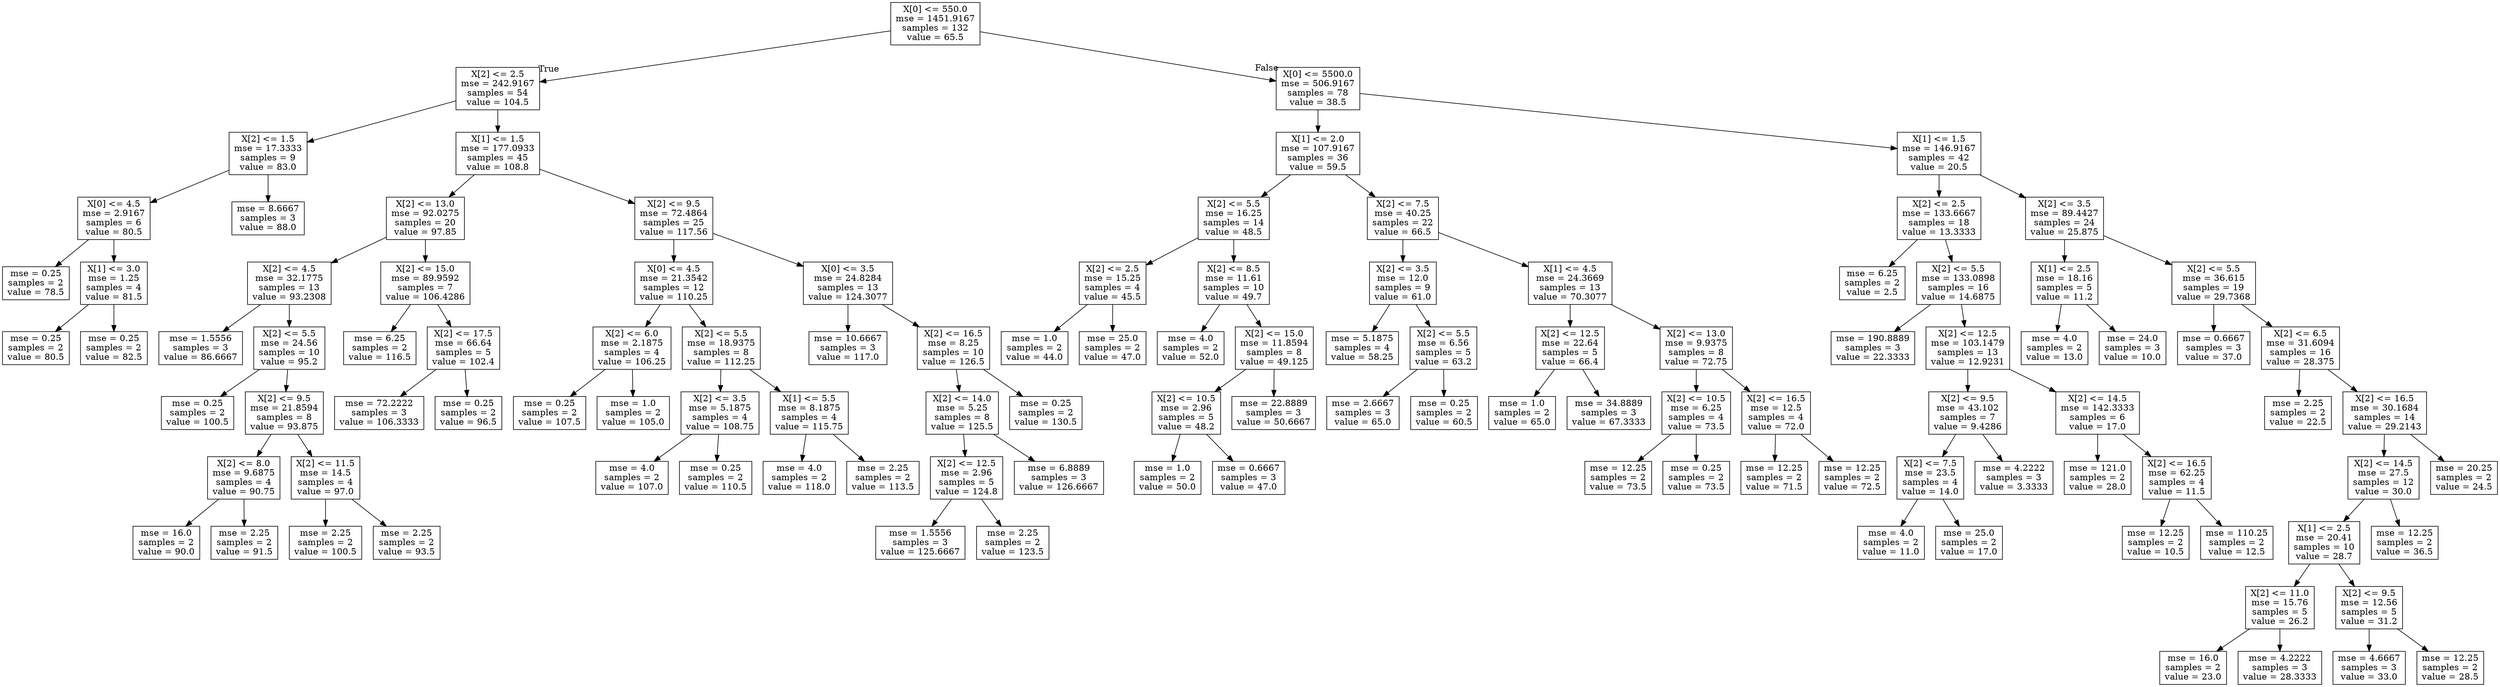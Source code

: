 digraph Tree {
node [shape=box] ;
0 [label="X[0] <= 550.0\nmse = 1451.9167\nsamples = 132\nvalue = 65.5"] ;
1 [label="X[2] <= 2.5\nmse = 242.9167\nsamples = 54\nvalue = 104.5"] ;
0 -> 1 [labeldistance=2.5, labelangle=45, headlabel="True"] ;
2 [label="X[2] <= 1.5\nmse = 17.3333\nsamples = 9\nvalue = 83.0"] ;
1 -> 2 ;
3 [label="X[0] <= 4.5\nmse = 2.9167\nsamples = 6\nvalue = 80.5"] ;
2 -> 3 ;
4 [label="mse = 0.25\nsamples = 2\nvalue = 78.5"] ;
3 -> 4 ;
5 [label="X[1] <= 3.0\nmse = 1.25\nsamples = 4\nvalue = 81.5"] ;
3 -> 5 ;
6 [label="mse = 0.25\nsamples = 2\nvalue = 80.5"] ;
5 -> 6 ;
7 [label="mse = 0.25\nsamples = 2\nvalue = 82.5"] ;
5 -> 7 ;
8 [label="mse = 8.6667\nsamples = 3\nvalue = 88.0"] ;
2 -> 8 ;
9 [label="X[1] <= 1.5\nmse = 177.0933\nsamples = 45\nvalue = 108.8"] ;
1 -> 9 ;
10 [label="X[2] <= 13.0\nmse = 92.0275\nsamples = 20\nvalue = 97.85"] ;
9 -> 10 ;
11 [label="X[2] <= 4.5\nmse = 32.1775\nsamples = 13\nvalue = 93.2308"] ;
10 -> 11 ;
12 [label="mse = 1.5556\nsamples = 3\nvalue = 86.6667"] ;
11 -> 12 ;
13 [label="X[2] <= 5.5\nmse = 24.56\nsamples = 10\nvalue = 95.2"] ;
11 -> 13 ;
14 [label="mse = 0.25\nsamples = 2\nvalue = 100.5"] ;
13 -> 14 ;
15 [label="X[2] <= 9.5\nmse = 21.8594\nsamples = 8\nvalue = 93.875"] ;
13 -> 15 ;
16 [label="X[2] <= 8.0\nmse = 9.6875\nsamples = 4\nvalue = 90.75"] ;
15 -> 16 ;
17 [label="mse = 16.0\nsamples = 2\nvalue = 90.0"] ;
16 -> 17 ;
18 [label="mse = 2.25\nsamples = 2\nvalue = 91.5"] ;
16 -> 18 ;
19 [label="X[2] <= 11.5\nmse = 14.5\nsamples = 4\nvalue = 97.0"] ;
15 -> 19 ;
20 [label="mse = 2.25\nsamples = 2\nvalue = 100.5"] ;
19 -> 20 ;
21 [label="mse = 2.25\nsamples = 2\nvalue = 93.5"] ;
19 -> 21 ;
22 [label="X[2] <= 15.0\nmse = 89.9592\nsamples = 7\nvalue = 106.4286"] ;
10 -> 22 ;
23 [label="mse = 6.25\nsamples = 2\nvalue = 116.5"] ;
22 -> 23 ;
24 [label="X[2] <= 17.5\nmse = 66.64\nsamples = 5\nvalue = 102.4"] ;
22 -> 24 ;
25 [label="mse = 72.2222\nsamples = 3\nvalue = 106.3333"] ;
24 -> 25 ;
26 [label="mse = 0.25\nsamples = 2\nvalue = 96.5"] ;
24 -> 26 ;
27 [label="X[2] <= 9.5\nmse = 72.4864\nsamples = 25\nvalue = 117.56"] ;
9 -> 27 ;
28 [label="X[0] <= 4.5\nmse = 21.3542\nsamples = 12\nvalue = 110.25"] ;
27 -> 28 ;
29 [label="X[2] <= 6.0\nmse = 2.1875\nsamples = 4\nvalue = 106.25"] ;
28 -> 29 ;
30 [label="mse = 0.25\nsamples = 2\nvalue = 107.5"] ;
29 -> 30 ;
31 [label="mse = 1.0\nsamples = 2\nvalue = 105.0"] ;
29 -> 31 ;
32 [label="X[2] <= 5.5\nmse = 18.9375\nsamples = 8\nvalue = 112.25"] ;
28 -> 32 ;
33 [label="X[2] <= 3.5\nmse = 5.1875\nsamples = 4\nvalue = 108.75"] ;
32 -> 33 ;
34 [label="mse = 4.0\nsamples = 2\nvalue = 107.0"] ;
33 -> 34 ;
35 [label="mse = 0.25\nsamples = 2\nvalue = 110.5"] ;
33 -> 35 ;
36 [label="X[1] <= 5.5\nmse = 8.1875\nsamples = 4\nvalue = 115.75"] ;
32 -> 36 ;
37 [label="mse = 4.0\nsamples = 2\nvalue = 118.0"] ;
36 -> 37 ;
38 [label="mse = 2.25\nsamples = 2\nvalue = 113.5"] ;
36 -> 38 ;
39 [label="X[0] <= 3.5\nmse = 24.8284\nsamples = 13\nvalue = 124.3077"] ;
27 -> 39 ;
40 [label="mse = 10.6667\nsamples = 3\nvalue = 117.0"] ;
39 -> 40 ;
41 [label="X[2] <= 16.5\nmse = 8.25\nsamples = 10\nvalue = 126.5"] ;
39 -> 41 ;
42 [label="X[2] <= 14.0\nmse = 5.25\nsamples = 8\nvalue = 125.5"] ;
41 -> 42 ;
43 [label="X[2] <= 12.5\nmse = 2.96\nsamples = 5\nvalue = 124.8"] ;
42 -> 43 ;
44 [label="mse = 1.5556\nsamples = 3\nvalue = 125.6667"] ;
43 -> 44 ;
45 [label="mse = 2.25\nsamples = 2\nvalue = 123.5"] ;
43 -> 45 ;
46 [label="mse = 6.8889\nsamples = 3\nvalue = 126.6667"] ;
42 -> 46 ;
47 [label="mse = 0.25\nsamples = 2\nvalue = 130.5"] ;
41 -> 47 ;
48 [label="X[0] <= 5500.0\nmse = 506.9167\nsamples = 78\nvalue = 38.5"] ;
0 -> 48 [labeldistance=2.5, labelangle=-45, headlabel="False"] ;
49 [label="X[1] <= 2.0\nmse = 107.9167\nsamples = 36\nvalue = 59.5"] ;
48 -> 49 ;
50 [label="X[2] <= 5.5\nmse = 16.25\nsamples = 14\nvalue = 48.5"] ;
49 -> 50 ;
51 [label="X[2] <= 2.5\nmse = 15.25\nsamples = 4\nvalue = 45.5"] ;
50 -> 51 ;
52 [label="mse = 1.0\nsamples = 2\nvalue = 44.0"] ;
51 -> 52 ;
53 [label="mse = 25.0\nsamples = 2\nvalue = 47.0"] ;
51 -> 53 ;
54 [label="X[2] <= 8.5\nmse = 11.61\nsamples = 10\nvalue = 49.7"] ;
50 -> 54 ;
55 [label="mse = 4.0\nsamples = 2\nvalue = 52.0"] ;
54 -> 55 ;
56 [label="X[2] <= 15.0\nmse = 11.8594\nsamples = 8\nvalue = 49.125"] ;
54 -> 56 ;
57 [label="X[2] <= 10.5\nmse = 2.96\nsamples = 5\nvalue = 48.2"] ;
56 -> 57 ;
58 [label="mse = 1.0\nsamples = 2\nvalue = 50.0"] ;
57 -> 58 ;
59 [label="mse = 0.6667\nsamples = 3\nvalue = 47.0"] ;
57 -> 59 ;
60 [label="mse = 22.8889\nsamples = 3\nvalue = 50.6667"] ;
56 -> 60 ;
61 [label="X[2] <= 7.5\nmse = 40.25\nsamples = 22\nvalue = 66.5"] ;
49 -> 61 ;
62 [label="X[2] <= 3.5\nmse = 12.0\nsamples = 9\nvalue = 61.0"] ;
61 -> 62 ;
63 [label="mse = 5.1875\nsamples = 4\nvalue = 58.25"] ;
62 -> 63 ;
64 [label="X[2] <= 5.5\nmse = 6.56\nsamples = 5\nvalue = 63.2"] ;
62 -> 64 ;
65 [label="mse = 2.6667\nsamples = 3\nvalue = 65.0"] ;
64 -> 65 ;
66 [label="mse = 0.25\nsamples = 2\nvalue = 60.5"] ;
64 -> 66 ;
67 [label="X[1] <= 4.5\nmse = 24.3669\nsamples = 13\nvalue = 70.3077"] ;
61 -> 67 ;
68 [label="X[2] <= 12.5\nmse = 22.64\nsamples = 5\nvalue = 66.4"] ;
67 -> 68 ;
69 [label="mse = 1.0\nsamples = 2\nvalue = 65.0"] ;
68 -> 69 ;
70 [label="mse = 34.8889\nsamples = 3\nvalue = 67.3333"] ;
68 -> 70 ;
71 [label="X[2] <= 13.0\nmse = 9.9375\nsamples = 8\nvalue = 72.75"] ;
67 -> 71 ;
72 [label="X[2] <= 10.5\nmse = 6.25\nsamples = 4\nvalue = 73.5"] ;
71 -> 72 ;
73 [label="mse = 12.25\nsamples = 2\nvalue = 73.5"] ;
72 -> 73 ;
74 [label="mse = 0.25\nsamples = 2\nvalue = 73.5"] ;
72 -> 74 ;
75 [label="X[2] <= 16.5\nmse = 12.5\nsamples = 4\nvalue = 72.0"] ;
71 -> 75 ;
76 [label="mse = 12.25\nsamples = 2\nvalue = 71.5"] ;
75 -> 76 ;
77 [label="mse = 12.25\nsamples = 2\nvalue = 72.5"] ;
75 -> 77 ;
78 [label="X[1] <= 1.5\nmse = 146.9167\nsamples = 42\nvalue = 20.5"] ;
48 -> 78 ;
79 [label="X[2] <= 2.5\nmse = 133.6667\nsamples = 18\nvalue = 13.3333"] ;
78 -> 79 ;
80 [label="mse = 6.25\nsamples = 2\nvalue = 2.5"] ;
79 -> 80 ;
81 [label="X[2] <= 5.5\nmse = 133.0898\nsamples = 16\nvalue = 14.6875"] ;
79 -> 81 ;
82 [label="mse = 190.8889\nsamples = 3\nvalue = 22.3333"] ;
81 -> 82 ;
83 [label="X[2] <= 12.5\nmse = 103.1479\nsamples = 13\nvalue = 12.9231"] ;
81 -> 83 ;
84 [label="X[2] <= 9.5\nmse = 43.102\nsamples = 7\nvalue = 9.4286"] ;
83 -> 84 ;
85 [label="X[2] <= 7.5\nmse = 23.5\nsamples = 4\nvalue = 14.0"] ;
84 -> 85 ;
86 [label="mse = 4.0\nsamples = 2\nvalue = 11.0"] ;
85 -> 86 ;
87 [label="mse = 25.0\nsamples = 2\nvalue = 17.0"] ;
85 -> 87 ;
88 [label="mse = 4.2222\nsamples = 3\nvalue = 3.3333"] ;
84 -> 88 ;
89 [label="X[2] <= 14.5\nmse = 142.3333\nsamples = 6\nvalue = 17.0"] ;
83 -> 89 ;
90 [label="mse = 121.0\nsamples = 2\nvalue = 28.0"] ;
89 -> 90 ;
91 [label="X[2] <= 16.5\nmse = 62.25\nsamples = 4\nvalue = 11.5"] ;
89 -> 91 ;
92 [label="mse = 12.25\nsamples = 2\nvalue = 10.5"] ;
91 -> 92 ;
93 [label="mse = 110.25\nsamples = 2\nvalue = 12.5"] ;
91 -> 93 ;
94 [label="X[2] <= 3.5\nmse = 89.4427\nsamples = 24\nvalue = 25.875"] ;
78 -> 94 ;
95 [label="X[1] <= 2.5\nmse = 18.16\nsamples = 5\nvalue = 11.2"] ;
94 -> 95 ;
96 [label="mse = 4.0\nsamples = 2\nvalue = 13.0"] ;
95 -> 96 ;
97 [label="mse = 24.0\nsamples = 3\nvalue = 10.0"] ;
95 -> 97 ;
98 [label="X[2] <= 5.5\nmse = 36.615\nsamples = 19\nvalue = 29.7368"] ;
94 -> 98 ;
99 [label="mse = 0.6667\nsamples = 3\nvalue = 37.0"] ;
98 -> 99 ;
100 [label="X[2] <= 6.5\nmse = 31.6094\nsamples = 16\nvalue = 28.375"] ;
98 -> 100 ;
101 [label="mse = 2.25\nsamples = 2\nvalue = 22.5"] ;
100 -> 101 ;
102 [label="X[2] <= 16.5\nmse = 30.1684\nsamples = 14\nvalue = 29.2143"] ;
100 -> 102 ;
103 [label="X[2] <= 14.5\nmse = 27.5\nsamples = 12\nvalue = 30.0"] ;
102 -> 103 ;
104 [label="X[1] <= 2.5\nmse = 20.41\nsamples = 10\nvalue = 28.7"] ;
103 -> 104 ;
105 [label="X[2] <= 11.0\nmse = 15.76\nsamples = 5\nvalue = 26.2"] ;
104 -> 105 ;
106 [label="mse = 16.0\nsamples = 2\nvalue = 23.0"] ;
105 -> 106 ;
107 [label="mse = 4.2222\nsamples = 3\nvalue = 28.3333"] ;
105 -> 107 ;
108 [label="X[2] <= 9.5\nmse = 12.56\nsamples = 5\nvalue = 31.2"] ;
104 -> 108 ;
109 [label="mse = 4.6667\nsamples = 3\nvalue = 33.0"] ;
108 -> 109 ;
110 [label="mse = 12.25\nsamples = 2\nvalue = 28.5"] ;
108 -> 110 ;
111 [label="mse = 12.25\nsamples = 2\nvalue = 36.5"] ;
103 -> 111 ;
112 [label="mse = 20.25\nsamples = 2\nvalue = 24.5"] ;
102 -> 112 ;
}
